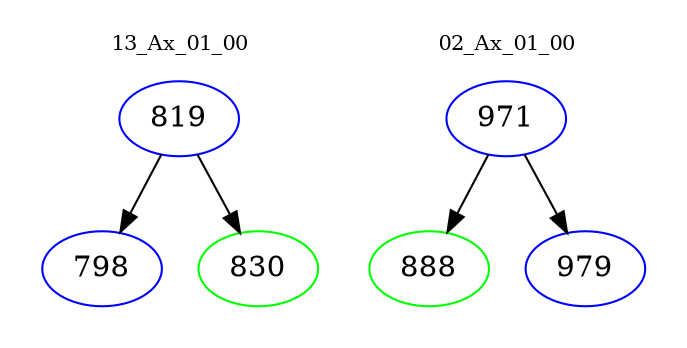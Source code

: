 digraph{
subgraph cluster_0 {
color = white
label = "13_Ax_01_00";
fontsize=10;
T0_819 [label="819", color="blue"]
T0_819 -> T0_798 [color="black"]
T0_798 [label="798", color="blue"]
T0_819 -> T0_830 [color="black"]
T0_830 [label="830", color="green"]
}
subgraph cluster_1 {
color = white
label = "02_Ax_01_00";
fontsize=10;
T1_971 [label="971", color="blue"]
T1_971 -> T1_888 [color="black"]
T1_888 [label="888", color="green"]
T1_971 -> T1_979 [color="black"]
T1_979 [label="979", color="blue"]
}
}
